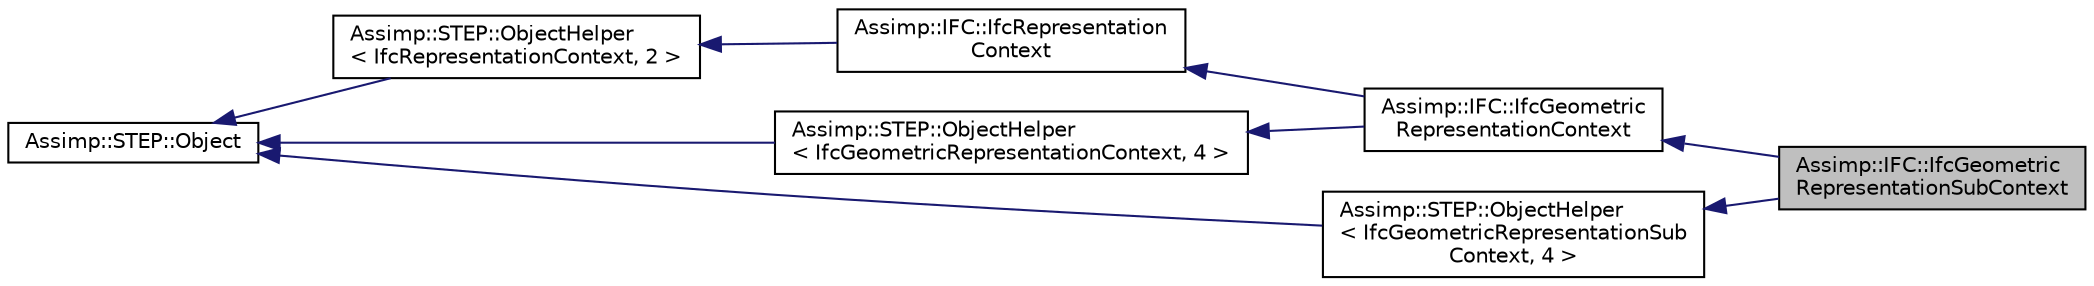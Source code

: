 digraph "Assimp::IFC::IfcGeometricRepresentationSubContext"
{
  edge [fontname="Helvetica",fontsize="10",labelfontname="Helvetica",labelfontsize="10"];
  node [fontname="Helvetica",fontsize="10",shape=record];
  rankdir="LR";
  Node1 [label="Assimp::IFC::IfcGeometric\lRepresentationSubContext",height=0.2,width=0.4,color="black", fillcolor="grey75", style="filled", fontcolor="black"];
  Node2 -> Node1 [dir="back",color="midnightblue",fontsize="10",style="solid"];
  Node2 [label="Assimp::IFC::IfcGeometric\lRepresentationContext",height=0.2,width=0.4,color="black", fillcolor="white", style="filled",URL="$struct_assimp_1_1_i_f_c_1_1_ifc_geometric_representation_context.html"];
  Node3 -> Node2 [dir="back",color="midnightblue",fontsize="10",style="solid"];
  Node3 [label="Assimp::IFC::IfcRepresentation\lContext",height=0.2,width=0.4,color="black", fillcolor="white", style="filled",URL="$struct_assimp_1_1_i_f_c_1_1_ifc_representation_context.html"];
  Node4 -> Node3 [dir="back",color="midnightblue",fontsize="10",style="solid"];
  Node4 [label="Assimp::STEP::ObjectHelper\l\< IfcRepresentationContext, 2 \>",height=0.2,width=0.4,color="black", fillcolor="white", style="filled",URL="$struct_assimp_1_1_s_t_e_p_1_1_object_helper.html"];
  Node5 -> Node4 [dir="back",color="midnightblue",fontsize="10",style="solid"];
  Node5 [label="Assimp::STEP::Object",height=0.2,width=0.4,color="black", fillcolor="white", style="filled",URL="$class_assimp_1_1_s_t_e_p_1_1_object.html"];
  Node6 -> Node2 [dir="back",color="midnightblue",fontsize="10",style="solid"];
  Node6 [label="Assimp::STEP::ObjectHelper\l\< IfcGeometricRepresentationContext, 4 \>",height=0.2,width=0.4,color="black", fillcolor="white", style="filled",URL="$struct_assimp_1_1_s_t_e_p_1_1_object_helper.html"];
  Node5 -> Node6 [dir="back",color="midnightblue",fontsize="10",style="solid"];
  Node7 -> Node1 [dir="back",color="midnightblue",fontsize="10",style="solid"];
  Node7 [label="Assimp::STEP::ObjectHelper\l\< IfcGeometricRepresentationSub\lContext, 4 \>",height=0.2,width=0.4,color="black", fillcolor="white", style="filled",URL="$struct_assimp_1_1_s_t_e_p_1_1_object_helper.html"];
  Node5 -> Node7 [dir="back",color="midnightblue",fontsize="10",style="solid"];
}
